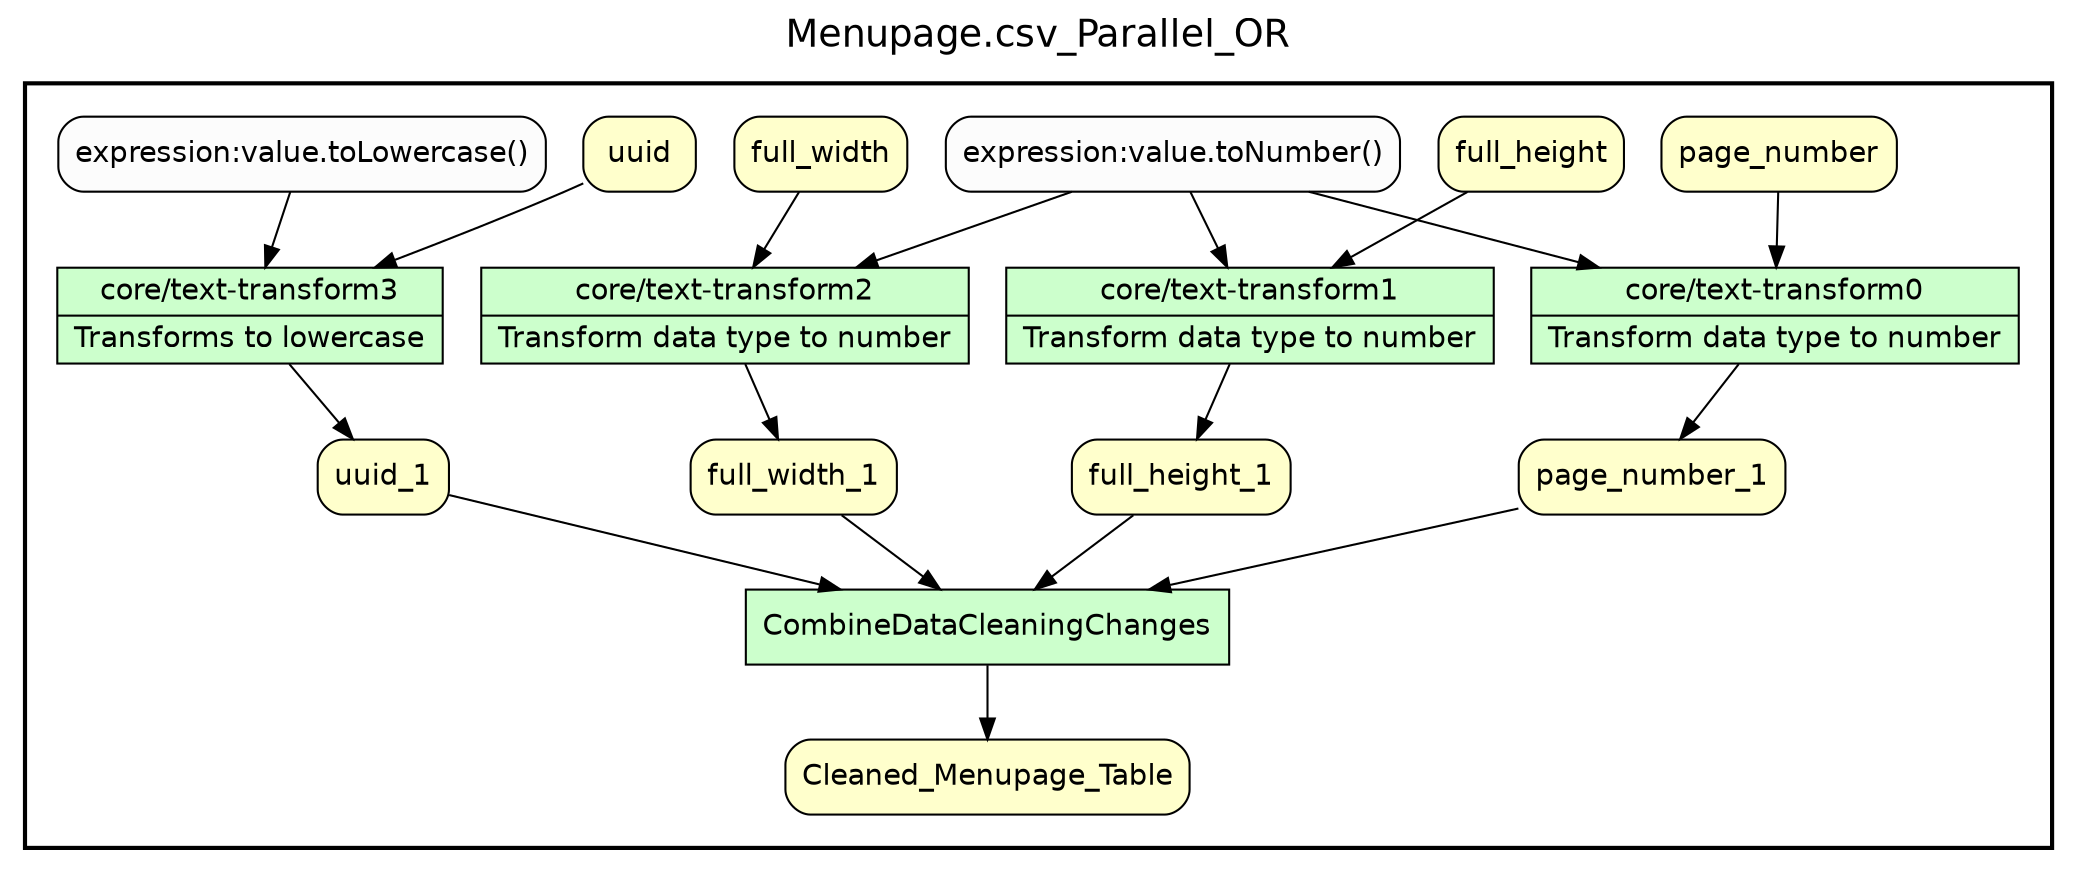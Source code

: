 
/* Start of top-level graph */
digraph Workflow {
rankdir=TB

/* Title for graph */
fontname=Helvetica; fontsize=18; labelloc=t
label="Menupage.csv_Parallel_OR"

/* Start of double cluster for drawing box around nodes in workflow */
subgraph cluster_workflow_box_outer { label=""; color=black; penwidth=2
subgraph cluster_workflow_box_inner { label=""; penwidth=0

/* Style for nodes representing atomic programs in workflow */
node[shape=box style=filled fillcolor="#CCFFCC" peripheries=1 fontname=Helvetica]

/* Nodes representing atomic programs in workflow */
"core/text-transform0" [shape=record rankdir=LR label="{<f0> core/text-transform0 |<f1> Transform data type to number}"];
"core/text-transform1" [shape=record rankdir=LR label="{<f0> core/text-transform1 |<f1> Transform data type to number}"];
"core/text-transform2" [shape=record rankdir=LR label="{<f0> core/text-transform2 |<f1> Transform data type to number}"];
"core/text-transform3" [shape=record rankdir=LR label="{<f0> core/text-transform3 |<f1> Transforms to lowercase}"];
CombineDataCleaningChanges

/* Style for nodes representing non-parameter data channels in workflow */
node[shape=box style="rounded,filled" fillcolor="#FFFFCC" peripheries=1 fontname=Helvetica]

/* Nodes for non-parameter data channels in workflow */
Cleaned_Menupage_Table
page_number
full_height
full_width
uuid
page_number_1
full_height_1
full_width_1
uuid_1

/* Style for nodes representing parameter channels in workflow */
node[shape=box style="rounded,filled" fillcolor="#FCFCFC" peripheries=1 fontname=Helvetica]

/* Nodes representing parameter channels in workflow */
"expression:value.toNumber()"
"expression:value.toLowercase()"

/* Edges representing connections between programs and channels */
"core/text-transform0" -> page_number_1
"expression:value.toNumber()" -> "core/text-transform0"
page_number -> "core/text-transform0"
"core/text-transform1" -> full_height_1
"expression:value.toNumber()" -> "core/text-transform1"
full_height -> "core/text-transform1"
"core/text-transform2" -> full_width_1
"expression:value.toNumber()" -> "core/text-transform2"
full_width -> "core/text-transform2"
"core/text-transform3" -> uuid_1
"expression:value.toLowercase()" -> "core/text-transform3"
uuid -> "core/text-transform3"
CombineDataCleaningChanges -> Cleaned_Menupage_Table
page_number_1 -> CombineDataCleaningChanges
full_height_1 -> CombineDataCleaningChanges
full_width_1 -> CombineDataCleaningChanges
uuid_1 -> CombineDataCleaningChanges

/* End of double cluster for drawing box around nodes in workflow */
}}

/* End of top-level graph */
}

